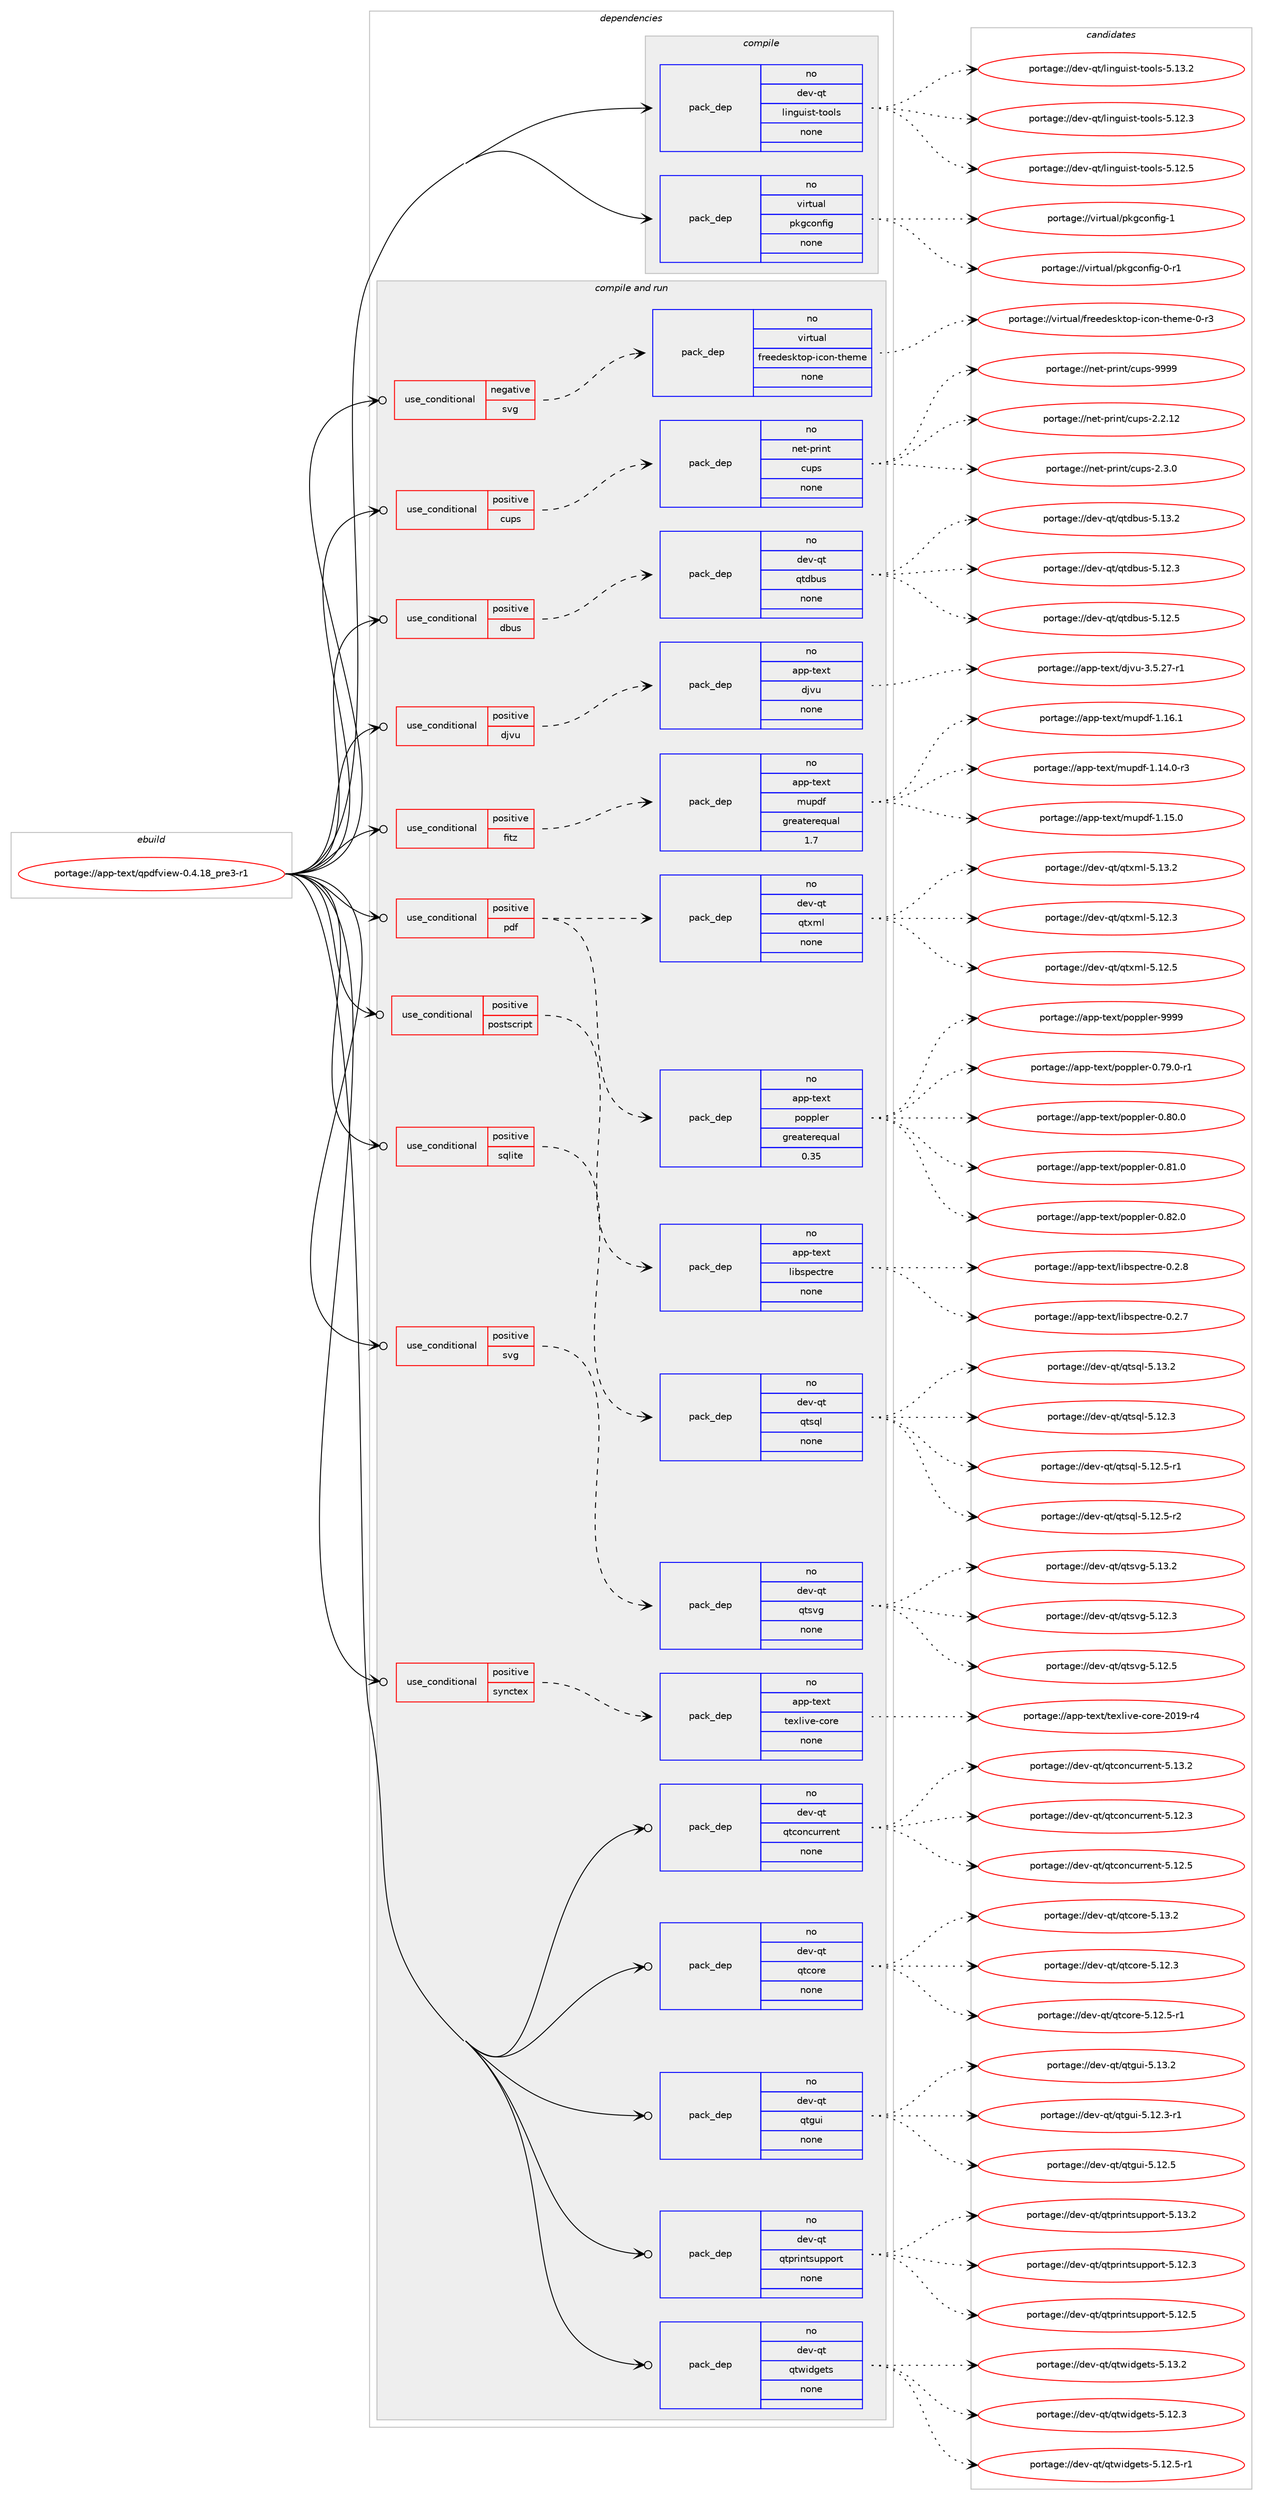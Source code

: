 digraph prolog {

# *************
# Graph options
# *************

newrank=true;
concentrate=true;
compound=true;
graph [rankdir=LR,fontname=Helvetica,fontsize=10,ranksep=1.5];#, ranksep=2.5, nodesep=0.2];
edge  [arrowhead=vee];
node  [fontname=Helvetica,fontsize=10];

# **********
# The ebuild
# **********

subgraph cluster_leftcol {
color=gray;
rank=same;
label=<<i>ebuild</i>>;
id [label="portage://app-text/qpdfview-0.4.18_pre3-r1", color=red, width=4, href="../app-text/qpdfview-0.4.18_pre3-r1.svg"];
}

# ****************
# The dependencies
# ****************

subgraph cluster_midcol {
color=gray;
label=<<i>dependencies</i>>;
subgraph cluster_compile {
fillcolor="#eeeeee";
style=filled;
label=<<i>compile</i>>;
subgraph pack35144 {
dependency47265 [label=<<TABLE BORDER="0" CELLBORDER="1" CELLSPACING="0" CELLPADDING="4" WIDTH="220"><TR><TD ROWSPAN="6" CELLPADDING="30">pack_dep</TD></TR><TR><TD WIDTH="110">no</TD></TR><TR><TD>dev-qt</TD></TR><TR><TD>linguist-tools</TD></TR><TR><TD>none</TD></TR><TR><TD></TD></TR></TABLE>>, shape=none, color=blue];
}
id:e -> dependency47265:w [weight=20,style="solid",arrowhead="vee"];
subgraph pack35145 {
dependency47266 [label=<<TABLE BORDER="0" CELLBORDER="1" CELLSPACING="0" CELLPADDING="4" WIDTH="220"><TR><TD ROWSPAN="6" CELLPADDING="30">pack_dep</TD></TR><TR><TD WIDTH="110">no</TD></TR><TR><TD>virtual</TD></TR><TR><TD>pkgconfig</TD></TR><TR><TD>none</TD></TR><TR><TD></TD></TR></TABLE>>, shape=none, color=blue];
}
id:e -> dependency47266:w [weight=20,style="solid",arrowhead="vee"];
}
subgraph cluster_compileandrun {
fillcolor="#eeeeee";
style=filled;
label=<<i>compile and run</i>>;
subgraph cond11303 {
dependency47267 [label=<<TABLE BORDER="0" CELLBORDER="1" CELLSPACING="0" CELLPADDING="4"><TR><TD ROWSPAN="3" CELLPADDING="10">use_conditional</TD></TR><TR><TD>negative</TD></TR><TR><TD>svg</TD></TR></TABLE>>, shape=none, color=red];
subgraph pack35146 {
dependency47268 [label=<<TABLE BORDER="0" CELLBORDER="1" CELLSPACING="0" CELLPADDING="4" WIDTH="220"><TR><TD ROWSPAN="6" CELLPADDING="30">pack_dep</TD></TR><TR><TD WIDTH="110">no</TD></TR><TR><TD>virtual</TD></TR><TR><TD>freedesktop-icon-theme</TD></TR><TR><TD>none</TD></TR><TR><TD></TD></TR></TABLE>>, shape=none, color=blue];
}
dependency47267:e -> dependency47268:w [weight=20,style="dashed",arrowhead="vee"];
}
id:e -> dependency47267:w [weight=20,style="solid",arrowhead="odotvee"];
subgraph cond11304 {
dependency47269 [label=<<TABLE BORDER="0" CELLBORDER="1" CELLSPACING="0" CELLPADDING="4"><TR><TD ROWSPAN="3" CELLPADDING="10">use_conditional</TD></TR><TR><TD>positive</TD></TR><TR><TD>cups</TD></TR></TABLE>>, shape=none, color=red];
subgraph pack35147 {
dependency47270 [label=<<TABLE BORDER="0" CELLBORDER="1" CELLSPACING="0" CELLPADDING="4" WIDTH="220"><TR><TD ROWSPAN="6" CELLPADDING="30">pack_dep</TD></TR><TR><TD WIDTH="110">no</TD></TR><TR><TD>net-print</TD></TR><TR><TD>cups</TD></TR><TR><TD>none</TD></TR><TR><TD></TD></TR></TABLE>>, shape=none, color=blue];
}
dependency47269:e -> dependency47270:w [weight=20,style="dashed",arrowhead="vee"];
}
id:e -> dependency47269:w [weight=20,style="solid",arrowhead="odotvee"];
subgraph cond11305 {
dependency47271 [label=<<TABLE BORDER="0" CELLBORDER="1" CELLSPACING="0" CELLPADDING="4"><TR><TD ROWSPAN="3" CELLPADDING="10">use_conditional</TD></TR><TR><TD>positive</TD></TR><TR><TD>dbus</TD></TR></TABLE>>, shape=none, color=red];
subgraph pack35148 {
dependency47272 [label=<<TABLE BORDER="0" CELLBORDER="1" CELLSPACING="0" CELLPADDING="4" WIDTH="220"><TR><TD ROWSPAN="6" CELLPADDING="30">pack_dep</TD></TR><TR><TD WIDTH="110">no</TD></TR><TR><TD>dev-qt</TD></TR><TR><TD>qtdbus</TD></TR><TR><TD>none</TD></TR><TR><TD></TD></TR></TABLE>>, shape=none, color=blue];
}
dependency47271:e -> dependency47272:w [weight=20,style="dashed",arrowhead="vee"];
}
id:e -> dependency47271:w [weight=20,style="solid",arrowhead="odotvee"];
subgraph cond11306 {
dependency47273 [label=<<TABLE BORDER="0" CELLBORDER="1" CELLSPACING="0" CELLPADDING="4"><TR><TD ROWSPAN="3" CELLPADDING="10">use_conditional</TD></TR><TR><TD>positive</TD></TR><TR><TD>djvu</TD></TR></TABLE>>, shape=none, color=red];
subgraph pack35149 {
dependency47274 [label=<<TABLE BORDER="0" CELLBORDER="1" CELLSPACING="0" CELLPADDING="4" WIDTH="220"><TR><TD ROWSPAN="6" CELLPADDING="30">pack_dep</TD></TR><TR><TD WIDTH="110">no</TD></TR><TR><TD>app-text</TD></TR><TR><TD>djvu</TD></TR><TR><TD>none</TD></TR><TR><TD></TD></TR></TABLE>>, shape=none, color=blue];
}
dependency47273:e -> dependency47274:w [weight=20,style="dashed",arrowhead="vee"];
}
id:e -> dependency47273:w [weight=20,style="solid",arrowhead="odotvee"];
subgraph cond11307 {
dependency47275 [label=<<TABLE BORDER="0" CELLBORDER="1" CELLSPACING="0" CELLPADDING="4"><TR><TD ROWSPAN="3" CELLPADDING="10">use_conditional</TD></TR><TR><TD>positive</TD></TR><TR><TD>fitz</TD></TR></TABLE>>, shape=none, color=red];
subgraph pack35150 {
dependency47276 [label=<<TABLE BORDER="0" CELLBORDER="1" CELLSPACING="0" CELLPADDING="4" WIDTH="220"><TR><TD ROWSPAN="6" CELLPADDING="30">pack_dep</TD></TR><TR><TD WIDTH="110">no</TD></TR><TR><TD>app-text</TD></TR><TR><TD>mupdf</TD></TR><TR><TD>greaterequal</TD></TR><TR><TD>1.7</TD></TR></TABLE>>, shape=none, color=blue];
}
dependency47275:e -> dependency47276:w [weight=20,style="dashed",arrowhead="vee"];
}
id:e -> dependency47275:w [weight=20,style="solid",arrowhead="odotvee"];
subgraph cond11308 {
dependency47277 [label=<<TABLE BORDER="0" CELLBORDER="1" CELLSPACING="0" CELLPADDING="4"><TR><TD ROWSPAN="3" CELLPADDING="10">use_conditional</TD></TR><TR><TD>positive</TD></TR><TR><TD>pdf</TD></TR></TABLE>>, shape=none, color=red];
subgraph pack35151 {
dependency47278 [label=<<TABLE BORDER="0" CELLBORDER="1" CELLSPACING="0" CELLPADDING="4" WIDTH="220"><TR><TD ROWSPAN="6" CELLPADDING="30">pack_dep</TD></TR><TR><TD WIDTH="110">no</TD></TR><TR><TD>app-text</TD></TR><TR><TD>poppler</TD></TR><TR><TD>greaterequal</TD></TR><TR><TD>0.35</TD></TR></TABLE>>, shape=none, color=blue];
}
dependency47277:e -> dependency47278:w [weight=20,style="dashed",arrowhead="vee"];
subgraph pack35152 {
dependency47279 [label=<<TABLE BORDER="0" CELLBORDER="1" CELLSPACING="0" CELLPADDING="4" WIDTH="220"><TR><TD ROWSPAN="6" CELLPADDING="30">pack_dep</TD></TR><TR><TD WIDTH="110">no</TD></TR><TR><TD>dev-qt</TD></TR><TR><TD>qtxml</TD></TR><TR><TD>none</TD></TR><TR><TD></TD></TR></TABLE>>, shape=none, color=blue];
}
dependency47277:e -> dependency47279:w [weight=20,style="dashed",arrowhead="vee"];
}
id:e -> dependency47277:w [weight=20,style="solid",arrowhead="odotvee"];
subgraph cond11309 {
dependency47280 [label=<<TABLE BORDER="0" CELLBORDER="1" CELLSPACING="0" CELLPADDING="4"><TR><TD ROWSPAN="3" CELLPADDING="10">use_conditional</TD></TR><TR><TD>positive</TD></TR><TR><TD>postscript</TD></TR></TABLE>>, shape=none, color=red];
subgraph pack35153 {
dependency47281 [label=<<TABLE BORDER="0" CELLBORDER="1" CELLSPACING="0" CELLPADDING="4" WIDTH="220"><TR><TD ROWSPAN="6" CELLPADDING="30">pack_dep</TD></TR><TR><TD WIDTH="110">no</TD></TR><TR><TD>app-text</TD></TR><TR><TD>libspectre</TD></TR><TR><TD>none</TD></TR><TR><TD></TD></TR></TABLE>>, shape=none, color=blue];
}
dependency47280:e -> dependency47281:w [weight=20,style="dashed",arrowhead="vee"];
}
id:e -> dependency47280:w [weight=20,style="solid",arrowhead="odotvee"];
subgraph cond11310 {
dependency47282 [label=<<TABLE BORDER="0" CELLBORDER="1" CELLSPACING="0" CELLPADDING="4"><TR><TD ROWSPAN="3" CELLPADDING="10">use_conditional</TD></TR><TR><TD>positive</TD></TR><TR><TD>sqlite</TD></TR></TABLE>>, shape=none, color=red];
subgraph pack35154 {
dependency47283 [label=<<TABLE BORDER="0" CELLBORDER="1" CELLSPACING="0" CELLPADDING="4" WIDTH="220"><TR><TD ROWSPAN="6" CELLPADDING="30">pack_dep</TD></TR><TR><TD WIDTH="110">no</TD></TR><TR><TD>dev-qt</TD></TR><TR><TD>qtsql</TD></TR><TR><TD>none</TD></TR><TR><TD></TD></TR></TABLE>>, shape=none, color=blue];
}
dependency47282:e -> dependency47283:w [weight=20,style="dashed",arrowhead="vee"];
}
id:e -> dependency47282:w [weight=20,style="solid",arrowhead="odotvee"];
subgraph cond11311 {
dependency47284 [label=<<TABLE BORDER="0" CELLBORDER="1" CELLSPACING="0" CELLPADDING="4"><TR><TD ROWSPAN="3" CELLPADDING="10">use_conditional</TD></TR><TR><TD>positive</TD></TR><TR><TD>svg</TD></TR></TABLE>>, shape=none, color=red];
subgraph pack35155 {
dependency47285 [label=<<TABLE BORDER="0" CELLBORDER="1" CELLSPACING="0" CELLPADDING="4" WIDTH="220"><TR><TD ROWSPAN="6" CELLPADDING="30">pack_dep</TD></TR><TR><TD WIDTH="110">no</TD></TR><TR><TD>dev-qt</TD></TR><TR><TD>qtsvg</TD></TR><TR><TD>none</TD></TR><TR><TD></TD></TR></TABLE>>, shape=none, color=blue];
}
dependency47284:e -> dependency47285:w [weight=20,style="dashed",arrowhead="vee"];
}
id:e -> dependency47284:w [weight=20,style="solid",arrowhead="odotvee"];
subgraph cond11312 {
dependency47286 [label=<<TABLE BORDER="0" CELLBORDER="1" CELLSPACING="0" CELLPADDING="4"><TR><TD ROWSPAN="3" CELLPADDING="10">use_conditional</TD></TR><TR><TD>positive</TD></TR><TR><TD>synctex</TD></TR></TABLE>>, shape=none, color=red];
subgraph pack35156 {
dependency47287 [label=<<TABLE BORDER="0" CELLBORDER="1" CELLSPACING="0" CELLPADDING="4" WIDTH="220"><TR><TD ROWSPAN="6" CELLPADDING="30">pack_dep</TD></TR><TR><TD WIDTH="110">no</TD></TR><TR><TD>app-text</TD></TR><TR><TD>texlive-core</TD></TR><TR><TD>none</TD></TR><TR><TD></TD></TR></TABLE>>, shape=none, color=blue];
}
dependency47286:e -> dependency47287:w [weight=20,style="dashed",arrowhead="vee"];
}
id:e -> dependency47286:w [weight=20,style="solid",arrowhead="odotvee"];
subgraph pack35157 {
dependency47288 [label=<<TABLE BORDER="0" CELLBORDER="1" CELLSPACING="0" CELLPADDING="4" WIDTH="220"><TR><TD ROWSPAN="6" CELLPADDING="30">pack_dep</TD></TR><TR><TD WIDTH="110">no</TD></TR><TR><TD>dev-qt</TD></TR><TR><TD>qtconcurrent</TD></TR><TR><TD>none</TD></TR><TR><TD></TD></TR></TABLE>>, shape=none, color=blue];
}
id:e -> dependency47288:w [weight=20,style="solid",arrowhead="odotvee"];
subgraph pack35158 {
dependency47289 [label=<<TABLE BORDER="0" CELLBORDER="1" CELLSPACING="0" CELLPADDING="4" WIDTH="220"><TR><TD ROWSPAN="6" CELLPADDING="30">pack_dep</TD></TR><TR><TD WIDTH="110">no</TD></TR><TR><TD>dev-qt</TD></TR><TR><TD>qtcore</TD></TR><TR><TD>none</TD></TR><TR><TD></TD></TR></TABLE>>, shape=none, color=blue];
}
id:e -> dependency47289:w [weight=20,style="solid",arrowhead="odotvee"];
subgraph pack35159 {
dependency47290 [label=<<TABLE BORDER="0" CELLBORDER="1" CELLSPACING="0" CELLPADDING="4" WIDTH="220"><TR><TD ROWSPAN="6" CELLPADDING="30">pack_dep</TD></TR><TR><TD WIDTH="110">no</TD></TR><TR><TD>dev-qt</TD></TR><TR><TD>qtgui</TD></TR><TR><TD>none</TD></TR><TR><TD></TD></TR></TABLE>>, shape=none, color=blue];
}
id:e -> dependency47290:w [weight=20,style="solid",arrowhead="odotvee"];
subgraph pack35160 {
dependency47291 [label=<<TABLE BORDER="0" CELLBORDER="1" CELLSPACING="0" CELLPADDING="4" WIDTH="220"><TR><TD ROWSPAN="6" CELLPADDING="30">pack_dep</TD></TR><TR><TD WIDTH="110">no</TD></TR><TR><TD>dev-qt</TD></TR><TR><TD>qtprintsupport</TD></TR><TR><TD>none</TD></TR><TR><TD></TD></TR></TABLE>>, shape=none, color=blue];
}
id:e -> dependency47291:w [weight=20,style="solid",arrowhead="odotvee"];
subgraph pack35161 {
dependency47292 [label=<<TABLE BORDER="0" CELLBORDER="1" CELLSPACING="0" CELLPADDING="4" WIDTH="220"><TR><TD ROWSPAN="6" CELLPADDING="30">pack_dep</TD></TR><TR><TD WIDTH="110">no</TD></TR><TR><TD>dev-qt</TD></TR><TR><TD>qtwidgets</TD></TR><TR><TD>none</TD></TR><TR><TD></TD></TR></TABLE>>, shape=none, color=blue];
}
id:e -> dependency47292:w [weight=20,style="solid",arrowhead="odotvee"];
}
subgraph cluster_run {
fillcolor="#eeeeee";
style=filled;
label=<<i>run</i>>;
}
}

# **************
# The candidates
# **************

subgraph cluster_choices {
rank=same;
color=gray;
label=<<i>candidates</i>>;

subgraph choice35144 {
color=black;
nodesep=1;
choiceportage10010111845113116471081051101031171051151164511611111110811545534649504651 [label="portage://dev-qt/linguist-tools-5.12.3", color=red, width=4,href="../dev-qt/linguist-tools-5.12.3.svg"];
choiceportage10010111845113116471081051101031171051151164511611111110811545534649504653 [label="portage://dev-qt/linguist-tools-5.12.5", color=red, width=4,href="../dev-qt/linguist-tools-5.12.5.svg"];
choiceportage10010111845113116471081051101031171051151164511611111110811545534649514650 [label="portage://dev-qt/linguist-tools-5.13.2", color=red, width=4,href="../dev-qt/linguist-tools-5.13.2.svg"];
dependency47265:e -> choiceportage10010111845113116471081051101031171051151164511611111110811545534649504651:w [style=dotted,weight="100"];
dependency47265:e -> choiceportage10010111845113116471081051101031171051151164511611111110811545534649504653:w [style=dotted,weight="100"];
dependency47265:e -> choiceportage10010111845113116471081051101031171051151164511611111110811545534649514650:w [style=dotted,weight="100"];
}
subgraph choice35145 {
color=black;
nodesep=1;
choiceportage11810511411611797108471121071039911111010210510345484511449 [label="portage://virtual/pkgconfig-0-r1", color=red, width=4,href="../virtual/pkgconfig-0-r1.svg"];
choiceportage1181051141161179710847112107103991111101021051034549 [label="portage://virtual/pkgconfig-1", color=red, width=4,href="../virtual/pkgconfig-1.svg"];
dependency47266:e -> choiceportage11810511411611797108471121071039911111010210510345484511449:w [style=dotted,weight="100"];
dependency47266:e -> choiceportage1181051141161179710847112107103991111101021051034549:w [style=dotted,weight="100"];
}
subgraph choice35146 {
color=black;
nodesep=1;
choiceportage118105114116117971084710211410110110010111510711611111245105991111104511610410110910145484511451 [label="portage://virtual/freedesktop-icon-theme-0-r3", color=red, width=4,href="../virtual/freedesktop-icon-theme-0-r3.svg"];
dependency47268:e -> choiceportage118105114116117971084710211410110110010111510711611111245105991111104511610410110910145484511451:w [style=dotted,weight="100"];
}
subgraph choice35147 {
color=black;
nodesep=1;
choiceportage11010111645112114105110116479911711211545504650464950 [label="portage://net-print/cups-2.2.12", color=red, width=4,href="../net-print/cups-2.2.12.svg"];
choiceportage110101116451121141051101164799117112115455046514648 [label="portage://net-print/cups-2.3.0", color=red, width=4,href="../net-print/cups-2.3.0.svg"];
choiceportage1101011164511211410511011647991171121154557575757 [label="portage://net-print/cups-9999", color=red, width=4,href="../net-print/cups-9999.svg"];
dependency47270:e -> choiceportage11010111645112114105110116479911711211545504650464950:w [style=dotted,weight="100"];
dependency47270:e -> choiceportage110101116451121141051101164799117112115455046514648:w [style=dotted,weight="100"];
dependency47270:e -> choiceportage1101011164511211410511011647991171121154557575757:w [style=dotted,weight="100"];
}
subgraph choice35148 {
color=black;
nodesep=1;
choiceportage10010111845113116471131161009811711545534649504651 [label="portage://dev-qt/qtdbus-5.12.3", color=red, width=4,href="../dev-qt/qtdbus-5.12.3.svg"];
choiceportage10010111845113116471131161009811711545534649504653 [label="portage://dev-qt/qtdbus-5.12.5", color=red, width=4,href="../dev-qt/qtdbus-5.12.5.svg"];
choiceportage10010111845113116471131161009811711545534649514650 [label="portage://dev-qt/qtdbus-5.13.2", color=red, width=4,href="../dev-qt/qtdbus-5.13.2.svg"];
dependency47272:e -> choiceportage10010111845113116471131161009811711545534649504651:w [style=dotted,weight="100"];
dependency47272:e -> choiceportage10010111845113116471131161009811711545534649504653:w [style=dotted,weight="100"];
dependency47272:e -> choiceportage10010111845113116471131161009811711545534649514650:w [style=dotted,weight="100"];
}
subgraph choice35149 {
color=black;
nodesep=1;
choiceportage971121124511610112011647100106118117455146534650554511449 [label="portage://app-text/djvu-3.5.27-r1", color=red, width=4,href="../app-text/djvu-3.5.27-r1.svg"];
dependency47274:e -> choiceportage971121124511610112011647100106118117455146534650554511449:w [style=dotted,weight="100"];
}
subgraph choice35150 {
color=black;
nodesep=1;
choiceportage971121124511610112011647109117112100102454946495246484511451 [label="portage://app-text/mupdf-1.14.0-r3", color=red, width=4,href="../app-text/mupdf-1.14.0-r3.svg"];
choiceportage97112112451161011201164710911711210010245494649534648 [label="portage://app-text/mupdf-1.15.0", color=red, width=4,href="../app-text/mupdf-1.15.0.svg"];
choiceportage97112112451161011201164710911711210010245494649544649 [label="portage://app-text/mupdf-1.16.1", color=red, width=4,href="../app-text/mupdf-1.16.1.svg"];
dependency47276:e -> choiceportage971121124511610112011647109117112100102454946495246484511451:w [style=dotted,weight="100"];
dependency47276:e -> choiceportage97112112451161011201164710911711210010245494649534648:w [style=dotted,weight="100"];
dependency47276:e -> choiceportage97112112451161011201164710911711210010245494649544649:w [style=dotted,weight="100"];
}
subgraph choice35151 {
color=black;
nodesep=1;
choiceportage971121124511610112011647112111112112108101114454846555746484511449 [label="portage://app-text/poppler-0.79.0-r1", color=red, width=4,href="../app-text/poppler-0.79.0-r1.svg"];
choiceportage97112112451161011201164711211111211210810111445484656484648 [label="portage://app-text/poppler-0.80.0", color=red, width=4,href="../app-text/poppler-0.80.0.svg"];
choiceportage97112112451161011201164711211111211210810111445484656494648 [label="portage://app-text/poppler-0.81.0", color=red, width=4,href="../app-text/poppler-0.81.0.svg"];
choiceportage97112112451161011201164711211111211210810111445484656504648 [label="portage://app-text/poppler-0.82.0", color=red, width=4,href="../app-text/poppler-0.82.0.svg"];
choiceportage9711211245116101120116471121111121121081011144557575757 [label="portage://app-text/poppler-9999", color=red, width=4,href="../app-text/poppler-9999.svg"];
dependency47278:e -> choiceportage971121124511610112011647112111112112108101114454846555746484511449:w [style=dotted,weight="100"];
dependency47278:e -> choiceportage97112112451161011201164711211111211210810111445484656484648:w [style=dotted,weight="100"];
dependency47278:e -> choiceportage97112112451161011201164711211111211210810111445484656494648:w [style=dotted,weight="100"];
dependency47278:e -> choiceportage97112112451161011201164711211111211210810111445484656504648:w [style=dotted,weight="100"];
dependency47278:e -> choiceportage9711211245116101120116471121111121121081011144557575757:w [style=dotted,weight="100"];
}
subgraph choice35152 {
color=black;
nodesep=1;
choiceportage100101118451131164711311612010910845534649504651 [label="portage://dev-qt/qtxml-5.12.3", color=red, width=4,href="../dev-qt/qtxml-5.12.3.svg"];
choiceportage100101118451131164711311612010910845534649504653 [label="portage://dev-qt/qtxml-5.12.5", color=red, width=4,href="../dev-qt/qtxml-5.12.5.svg"];
choiceportage100101118451131164711311612010910845534649514650 [label="portage://dev-qt/qtxml-5.13.2", color=red, width=4,href="../dev-qt/qtxml-5.13.2.svg"];
dependency47279:e -> choiceportage100101118451131164711311612010910845534649504651:w [style=dotted,weight="100"];
dependency47279:e -> choiceportage100101118451131164711311612010910845534649504653:w [style=dotted,weight="100"];
dependency47279:e -> choiceportage100101118451131164711311612010910845534649514650:w [style=dotted,weight="100"];
}
subgraph choice35153 {
color=black;
nodesep=1;
choiceportage9711211245116101120116471081059811511210199116114101454846504655 [label="portage://app-text/libspectre-0.2.7", color=red, width=4,href="../app-text/libspectre-0.2.7.svg"];
choiceportage9711211245116101120116471081059811511210199116114101454846504656 [label="portage://app-text/libspectre-0.2.8", color=red, width=4,href="../app-text/libspectre-0.2.8.svg"];
dependency47281:e -> choiceportage9711211245116101120116471081059811511210199116114101454846504655:w [style=dotted,weight="100"];
dependency47281:e -> choiceportage9711211245116101120116471081059811511210199116114101454846504656:w [style=dotted,weight="100"];
}
subgraph choice35154 {
color=black;
nodesep=1;
choiceportage100101118451131164711311611511310845534649504651 [label="portage://dev-qt/qtsql-5.12.3", color=red, width=4,href="../dev-qt/qtsql-5.12.3.svg"];
choiceportage1001011184511311647113116115113108455346495046534511449 [label="portage://dev-qt/qtsql-5.12.5-r1", color=red, width=4,href="../dev-qt/qtsql-5.12.5-r1.svg"];
choiceportage1001011184511311647113116115113108455346495046534511450 [label="portage://dev-qt/qtsql-5.12.5-r2", color=red, width=4,href="../dev-qt/qtsql-5.12.5-r2.svg"];
choiceportage100101118451131164711311611511310845534649514650 [label="portage://dev-qt/qtsql-5.13.2", color=red, width=4,href="../dev-qt/qtsql-5.13.2.svg"];
dependency47283:e -> choiceportage100101118451131164711311611511310845534649504651:w [style=dotted,weight="100"];
dependency47283:e -> choiceportage1001011184511311647113116115113108455346495046534511449:w [style=dotted,weight="100"];
dependency47283:e -> choiceportage1001011184511311647113116115113108455346495046534511450:w [style=dotted,weight="100"];
dependency47283:e -> choiceportage100101118451131164711311611511310845534649514650:w [style=dotted,weight="100"];
}
subgraph choice35155 {
color=black;
nodesep=1;
choiceportage100101118451131164711311611511810345534649504651 [label="portage://dev-qt/qtsvg-5.12.3", color=red, width=4,href="../dev-qt/qtsvg-5.12.3.svg"];
choiceportage100101118451131164711311611511810345534649504653 [label="portage://dev-qt/qtsvg-5.12.5", color=red, width=4,href="../dev-qt/qtsvg-5.12.5.svg"];
choiceportage100101118451131164711311611511810345534649514650 [label="portage://dev-qt/qtsvg-5.13.2", color=red, width=4,href="../dev-qt/qtsvg-5.13.2.svg"];
dependency47285:e -> choiceportage100101118451131164711311611511810345534649504651:w [style=dotted,weight="100"];
dependency47285:e -> choiceportage100101118451131164711311611511810345534649504653:w [style=dotted,weight="100"];
dependency47285:e -> choiceportage100101118451131164711311611511810345534649514650:w [style=dotted,weight="100"];
}
subgraph choice35156 {
color=black;
nodesep=1;
choiceportage971121124511610112011647116101120108105118101459911111410145504849574511452 [label="portage://app-text/texlive-core-2019-r4", color=red, width=4,href="../app-text/texlive-core-2019-r4.svg"];
dependency47287:e -> choiceportage971121124511610112011647116101120108105118101459911111410145504849574511452:w [style=dotted,weight="100"];
}
subgraph choice35157 {
color=black;
nodesep=1;
choiceportage1001011184511311647113116991111109911711411410111011645534649504651 [label="portage://dev-qt/qtconcurrent-5.12.3", color=red, width=4,href="../dev-qt/qtconcurrent-5.12.3.svg"];
choiceportage1001011184511311647113116991111109911711411410111011645534649504653 [label="portage://dev-qt/qtconcurrent-5.12.5", color=red, width=4,href="../dev-qt/qtconcurrent-5.12.5.svg"];
choiceportage1001011184511311647113116991111109911711411410111011645534649514650 [label="portage://dev-qt/qtconcurrent-5.13.2", color=red, width=4,href="../dev-qt/qtconcurrent-5.13.2.svg"];
dependency47288:e -> choiceportage1001011184511311647113116991111109911711411410111011645534649504651:w [style=dotted,weight="100"];
dependency47288:e -> choiceportage1001011184511311647113116991111109911711411410111011645534649504653:w [style=dotted,weight="100"];
dependency47288:e -> choiceportage1001011184511311647113116991111109911711411410111011645534649514650:w [style=dotted,weight="100"];
}
subgraph choice35158 {
color=black;
nodesep=1;
choiceportage10010111845113116471131169911111410145534649504651 [label="portage://dev-qt/qtcore-5.12.3", color=red, width=4,href="../dev-qt/qtcore-5.12.3.svg"];
choiceportage100101118451131164711311699111114101455346495046534511449 [label="portage://dev-qt/qtcore-5.12.5-r1", color=red, width=4,href="../dev-qt/qtcore-5.12.5-r1.svg"];
choiceportage10010111845113116471131169911111410145534649514650 [label="portage://dev-qt/qtcore-5.13.2", color=red, width=4,href="../dev-qt/qtcore-5.13.2.svg"];
dependency47289:e -> choiceportage10010111845113116471131169911111410145534649504651:w [style=dotted,weight="100"];
dependency47289:e -> choiceportage100101118451131164711311699111114101455346495046534511449:w [style=dotted,weight="100"];
dependency47289:e -> choiceportage10010111845113116471131169911111410145534649514650:w [style=dotted,weight="100"];
}
subgraph choice35159 {
color=black;
nodesep=1;
choiceportage1001011184511311647113116103117105455346495046514511449 [label="portage://dev-qt/qtgui-5.12.3-r1", color=red, width=4,href="../dev-qt/qtgui-5.12.3-r1.svg"];
choiceportage100101118451131164711311610311710545534649504653 [label="portage://dev-qt/qtgui-5.12.5", color=red, width=4,href="../dev-qt/qtgui-5.12.5.svg"];
choiceportage100101118451131164711311610311710545534649514650 [label="portage://dev-qt/qtgui-5.13.2", color=red, width=4,href="../dev-qt/qtgui-5.13.2.svg"];
dependency47290:e -> choiceportage1001011184511311647113116103117105455346495046514511449:w [style=dotted,weight="100"];
dependency47290:e -> choiceportage100101118451131164711311610311710545534649504653:w [style=dotted,weight="100"];
dependency47290:e -> choiceportage100101118451131164711311610311710545534649514650:w [style=dotted,weight="100"];
}
subgraph choice35160 {
color=black;
nodesep=1;
choiceportage100101118451131164711311611211410511011611511711211211111411645534649504651 [label="portage://dev-qt/qtprintsupport-5.12.3", color=red, width=4,href="../dev-qt/qtprintsupport-5.12.3.svg"];
choiceportage100101118451131164711311611211410511011611511711211211111411645534649504653 [label="portage://dev-qt/qtprintsupport-5.12.5", color=red, width=4,href="../dev-qt/qtprintsupport-5.12.5.svg"];
choiceportage100101118451131164711311611211410511011611511711211211111411645534649514650 [label="portage://dev-qt/qtprintsupport-5.13.2", color=red, width=4,href="../dev-qt/qtprintsupport-5.13.2.svg"];
dependency47291:e -> choiceportage100101118451131164711311611211410511011611511711211211111411645534649504651:w [style=dotted,weight="100"];
dependency47291:e -> choiceportage100101118451131164711311611211410511011611511711211211111411645534649504653:w [style=dotted,weight="100"];
dependency47291:e -> choiceportage100101118451131164711311611211410511011611511711211211111411645534649514650:w [style=dotted,weight="100"];
}
subgraph choice35161 {
color=black;
nodesep=1;
choiceportage100101118451131164711311611910510010310111611545534649504651 [label="portage://dev-qt/qtwidgets-5.12.3", color=red, width=4,href="../dev-qt/qtwidgets-5.12.3.svg"];
choiceportage1001011184511311647113116119105100103101116115455346495046534511449 [label="portage://dev-qt/qtwidgets-5.12.5-r1", color=red, width=4,href="../dev-qt/qtwidgets-5.12.5-r1.svg"];
choiceportage100101118451131164711311611910510010310111611545534649514650 [label="portage://dev-qt/qtwidgets-5.13.2", color=red, width=4,href="../dev-qt/qtwidgets-5.13.2.svg"];
dependency47292:e -> choiceportage100101118451131164711311611910510010310111611545534649504651:w [style=dotted,weight="100"];
dependency47292:e -> choiceportage1001011184511311647113116119105100103101116115455346495046534511449:w [style=dotted,weight="100"];
dependency47292:e -> choiceportage100101118451131164711311611910510010310111611545534649514650:w [style=dotted,weight="100"];
}
}

}
